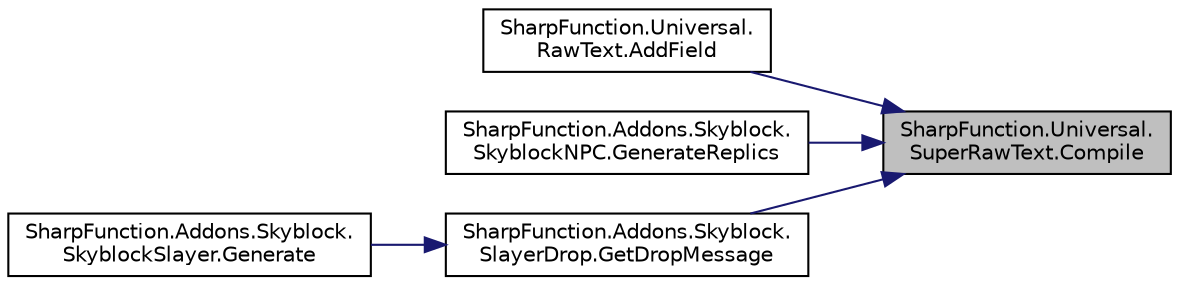 digraph "SharpFunction.Universal.SuperRawText.Compile"
{
 // LATEX_PDF_SIZE
  edge [fontname="Helvetica",fontsize="10",labelfontname="Helvetica",labelfontsize="10"];
  node [fontname="Helvetica",fontsize="10",shape=record];
  rankdir="RL";
  Node1 [label="SharpFunction.Universal.\lSuperRawText.Compile",height=0.2,width=0.4,color="black", fillcolor="grey75", style="filled", fontcolor="black",tooltip="Bakes the formatting string"];
  Node1 -> Node2 [dir="back",color="midnightblue",fontsize="10",style="solid",fontname="Helvetica"];
  Node2 [label="SharpFunction.Universal.\lRawText.AddField",height=0.2,width=0.4,color="black", fillcolor="white", style="filled",URL="$class_sharp_function_1_1_universal_1_1_raw_text.html#ac0d6a1dd0f4468405766ffe46701915a",tooltip="Add field from super raw text"];
  Node1 -> Node3 [dir="back",color="midnightblue",fontsize="10",style="solid",fontname="Helvetica"];
  Node3 [label="SharpFunction.Addons.Skyblock.\lSkyblockNPC.GenerateReplics",height=0.2,width=0.4,color="black", fillcolor="white", style="filled",URL="$class_sharp_function_1_1_addons_1_1_skyblock_1_1_skyblock_n_p_c.html#aa7f17ace0a87ba07bd66415a93255b7a",tooltip="Generates replics of NPC"];
  Node1 -> Node4 [dir="back",color="midnightblue",fontsize="10",style="solid",fontname="Helvetica"];
  Node4 [label="SharpFunction.Addons.Skyblock.\lSlayerDrop.GetDropMessage",height=0.2,width=0.4,color="black", fillcolor="white", style="filled",URL="$class_sharp_function_1_1_addons_1_1_skyblock_1_1_slayer_drop.html#a45c61b4fe04087e97ad726f5b2f55204",tooltip="Gets drop message to display"];
  Node4 -> Node5 [dir="back",color="midnightblue",fontsize="10",style="solid",fontname="Helvetica"];
  Node5 [label="SharpFunction.Addons.Skyblock.\lSkyblockSlayer.Generate",height=0.2,width=0.4,color="black", fillcolor="white", style="filled",URL="$class_sharp_function_1_1_addons_1_1_skyblock_1_1_skyblock_slayer.html#ac7d9e7e6984ef528eb26ed95383a8d0b",tooltip="Generates all the required stuff for datapack"];
}

